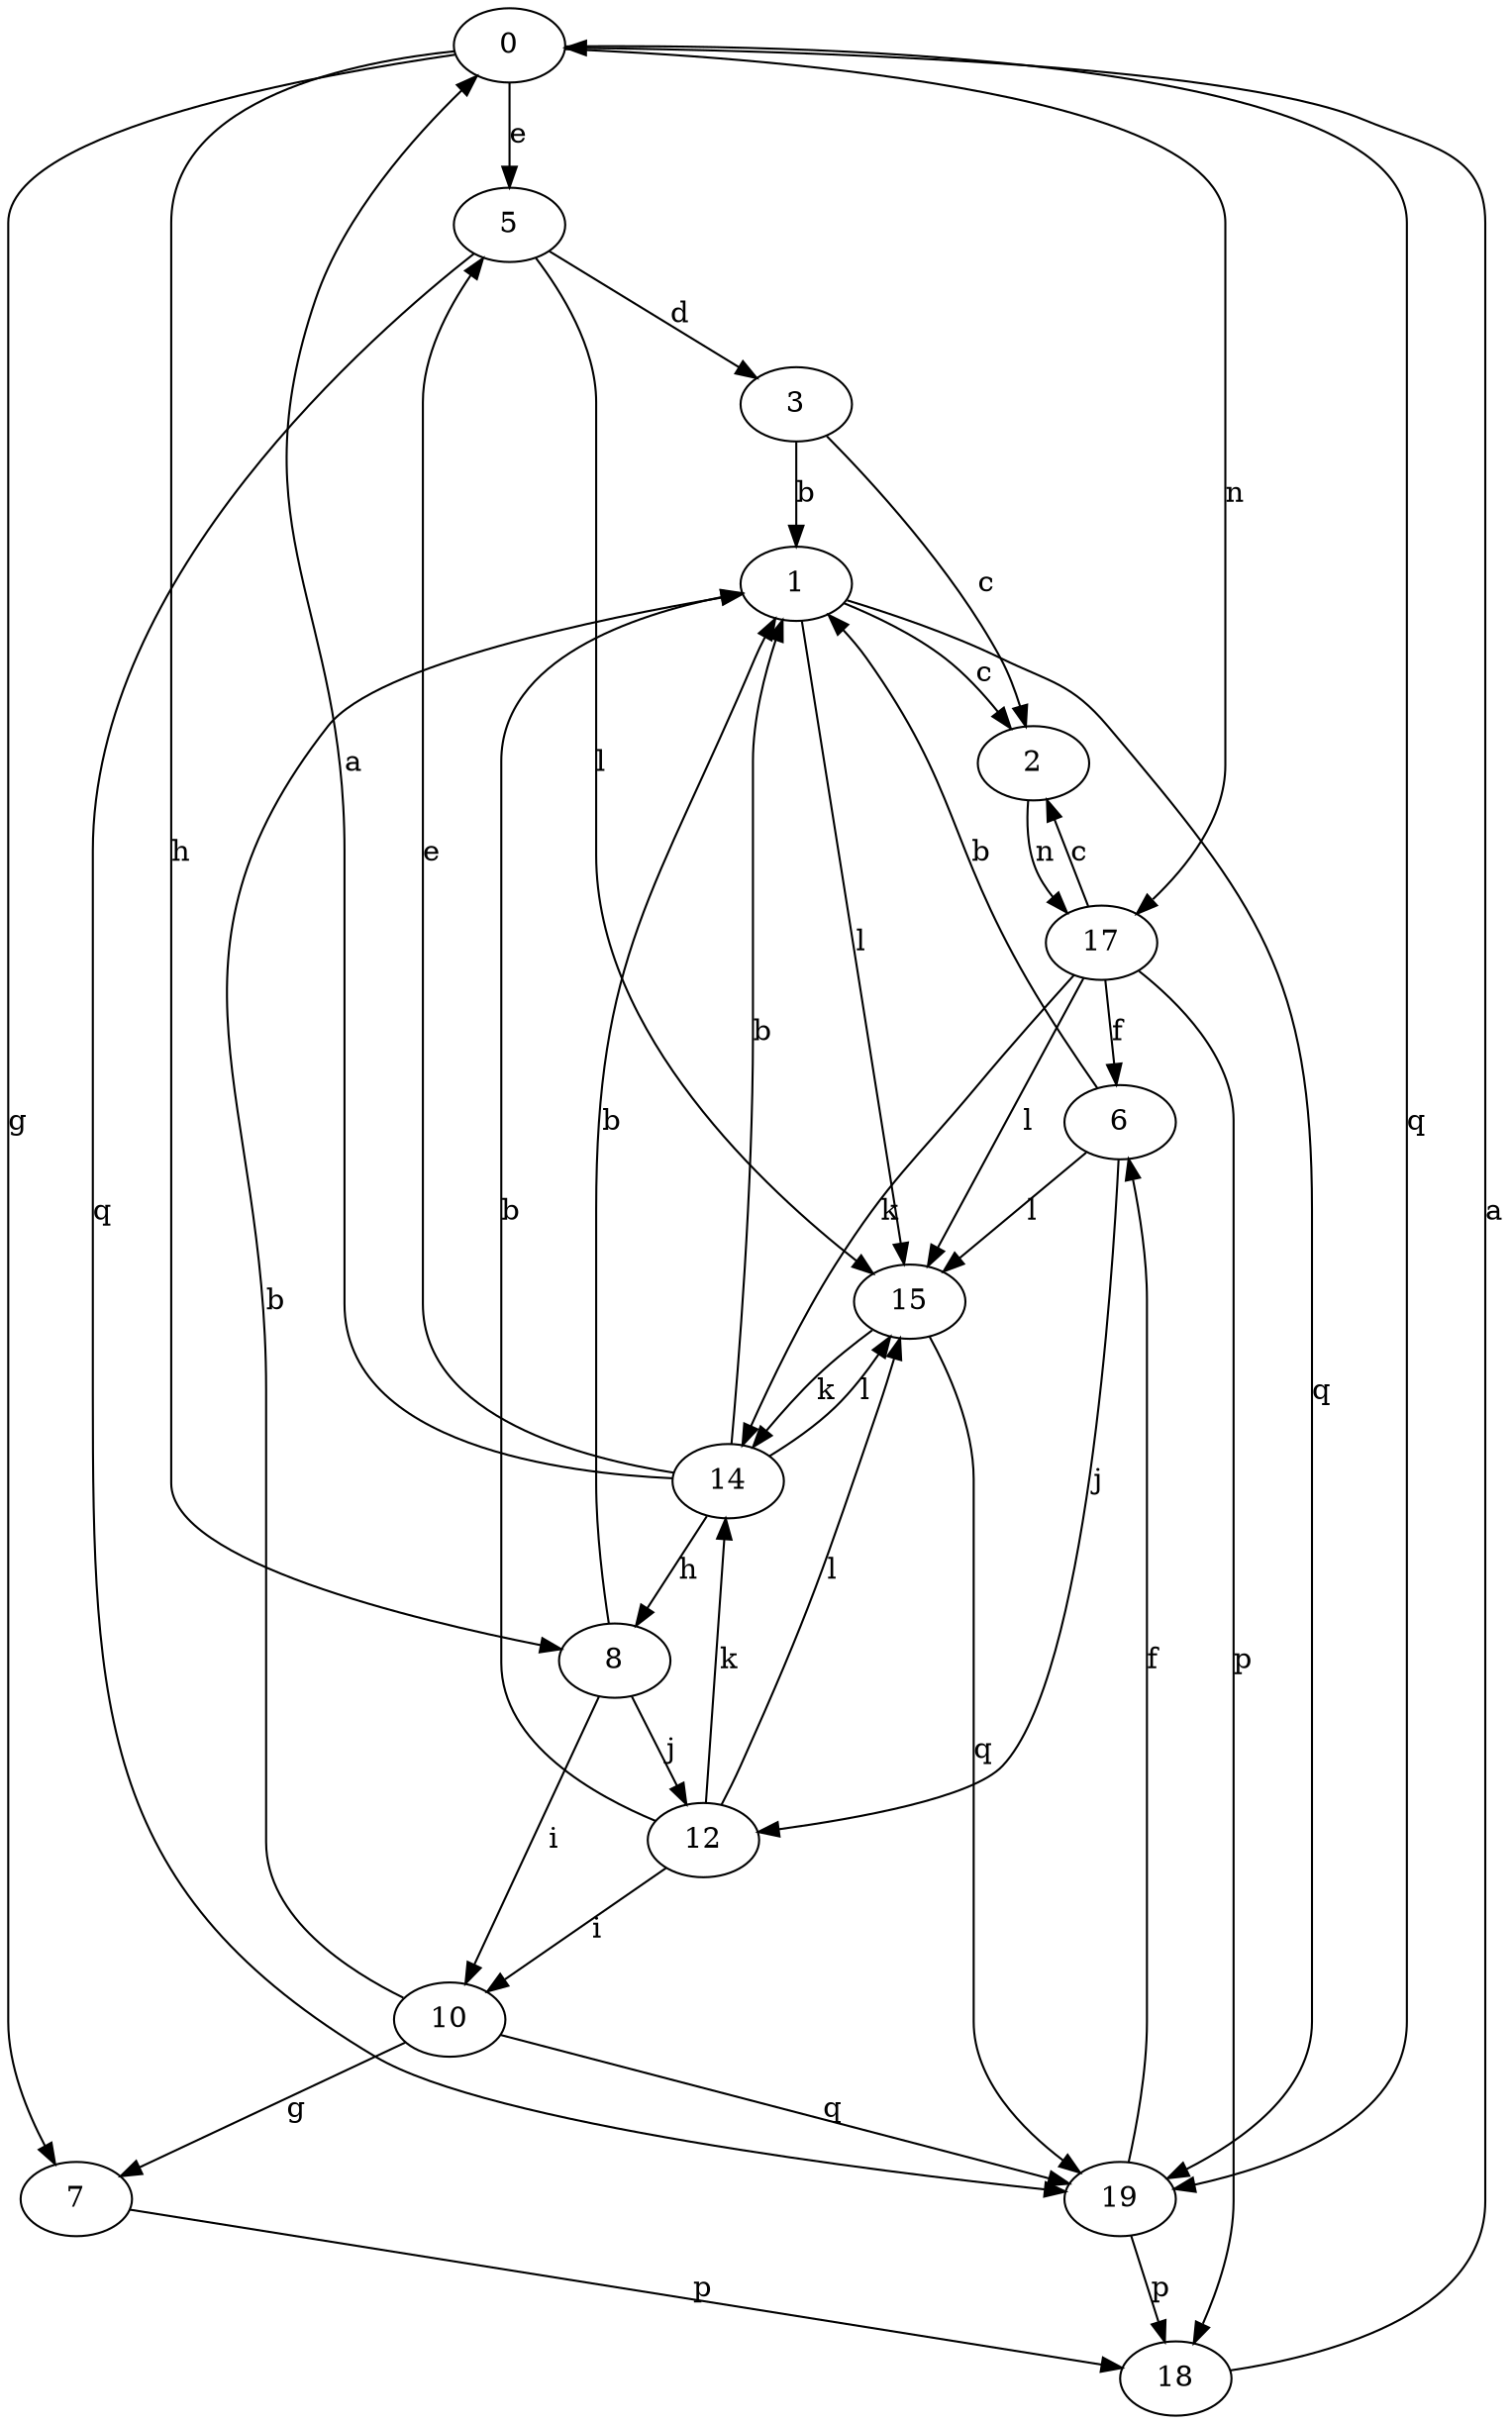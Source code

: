 strict digraph  {
0;
1;
2;
3;
5;
6;
7;
8;
10;
12;
14;
15;
17;
18;
19;
0 -> 5  [label=e];
0 -> 7  [label=g];
0 -> 8  [label=h];
0 -> 17  [label=n];
0 -> 19  [label=q];
1 -> 2  [label=c];
1 -> 15  [label=l];
1 -> 19  [label=q];
2 -> 17  [label=n];
3 -> 1  [label=b];
3 -> 2  [label=c];
5 -> 3  [label=d];
5 -> 15  [label=l];
5 -> 19  [label=q];
6 -> 1  [label=b];
6 -> 12  [label=j];
6 -> 15  [label=l];
7 -> 18  [label=p];
8 -> 1  [label=b];
8 -> 10  [label=i];
8 -> 12  [label=j];
10 -> 1  [label=b];
10 -> 7  [label=g];
10 -> 19  [label=q];
12 -> 1  [label=b];
12 -> 10  [label=i];
12 -> 14  [label=k];
12 -> 15  [label=l];
14 -> 0  [label=a];
14 -> 1  [label=b];
14 -> 5  [label=e];
14 -> 8  [label=h];
14 -> 15  [label=l];
15 -> 14  [label=k];
15 -> 19  [label=q];
17 -> 2  [label=c];
17 -> 6  [label=f];
17 -> 14  [label=k];
17 -> 15  [label=l];
17 -> 18  [label=p];
18 -> 0  [label=a];
19 -> 6  [label=f];
19 -> 18  [label=p];
}
